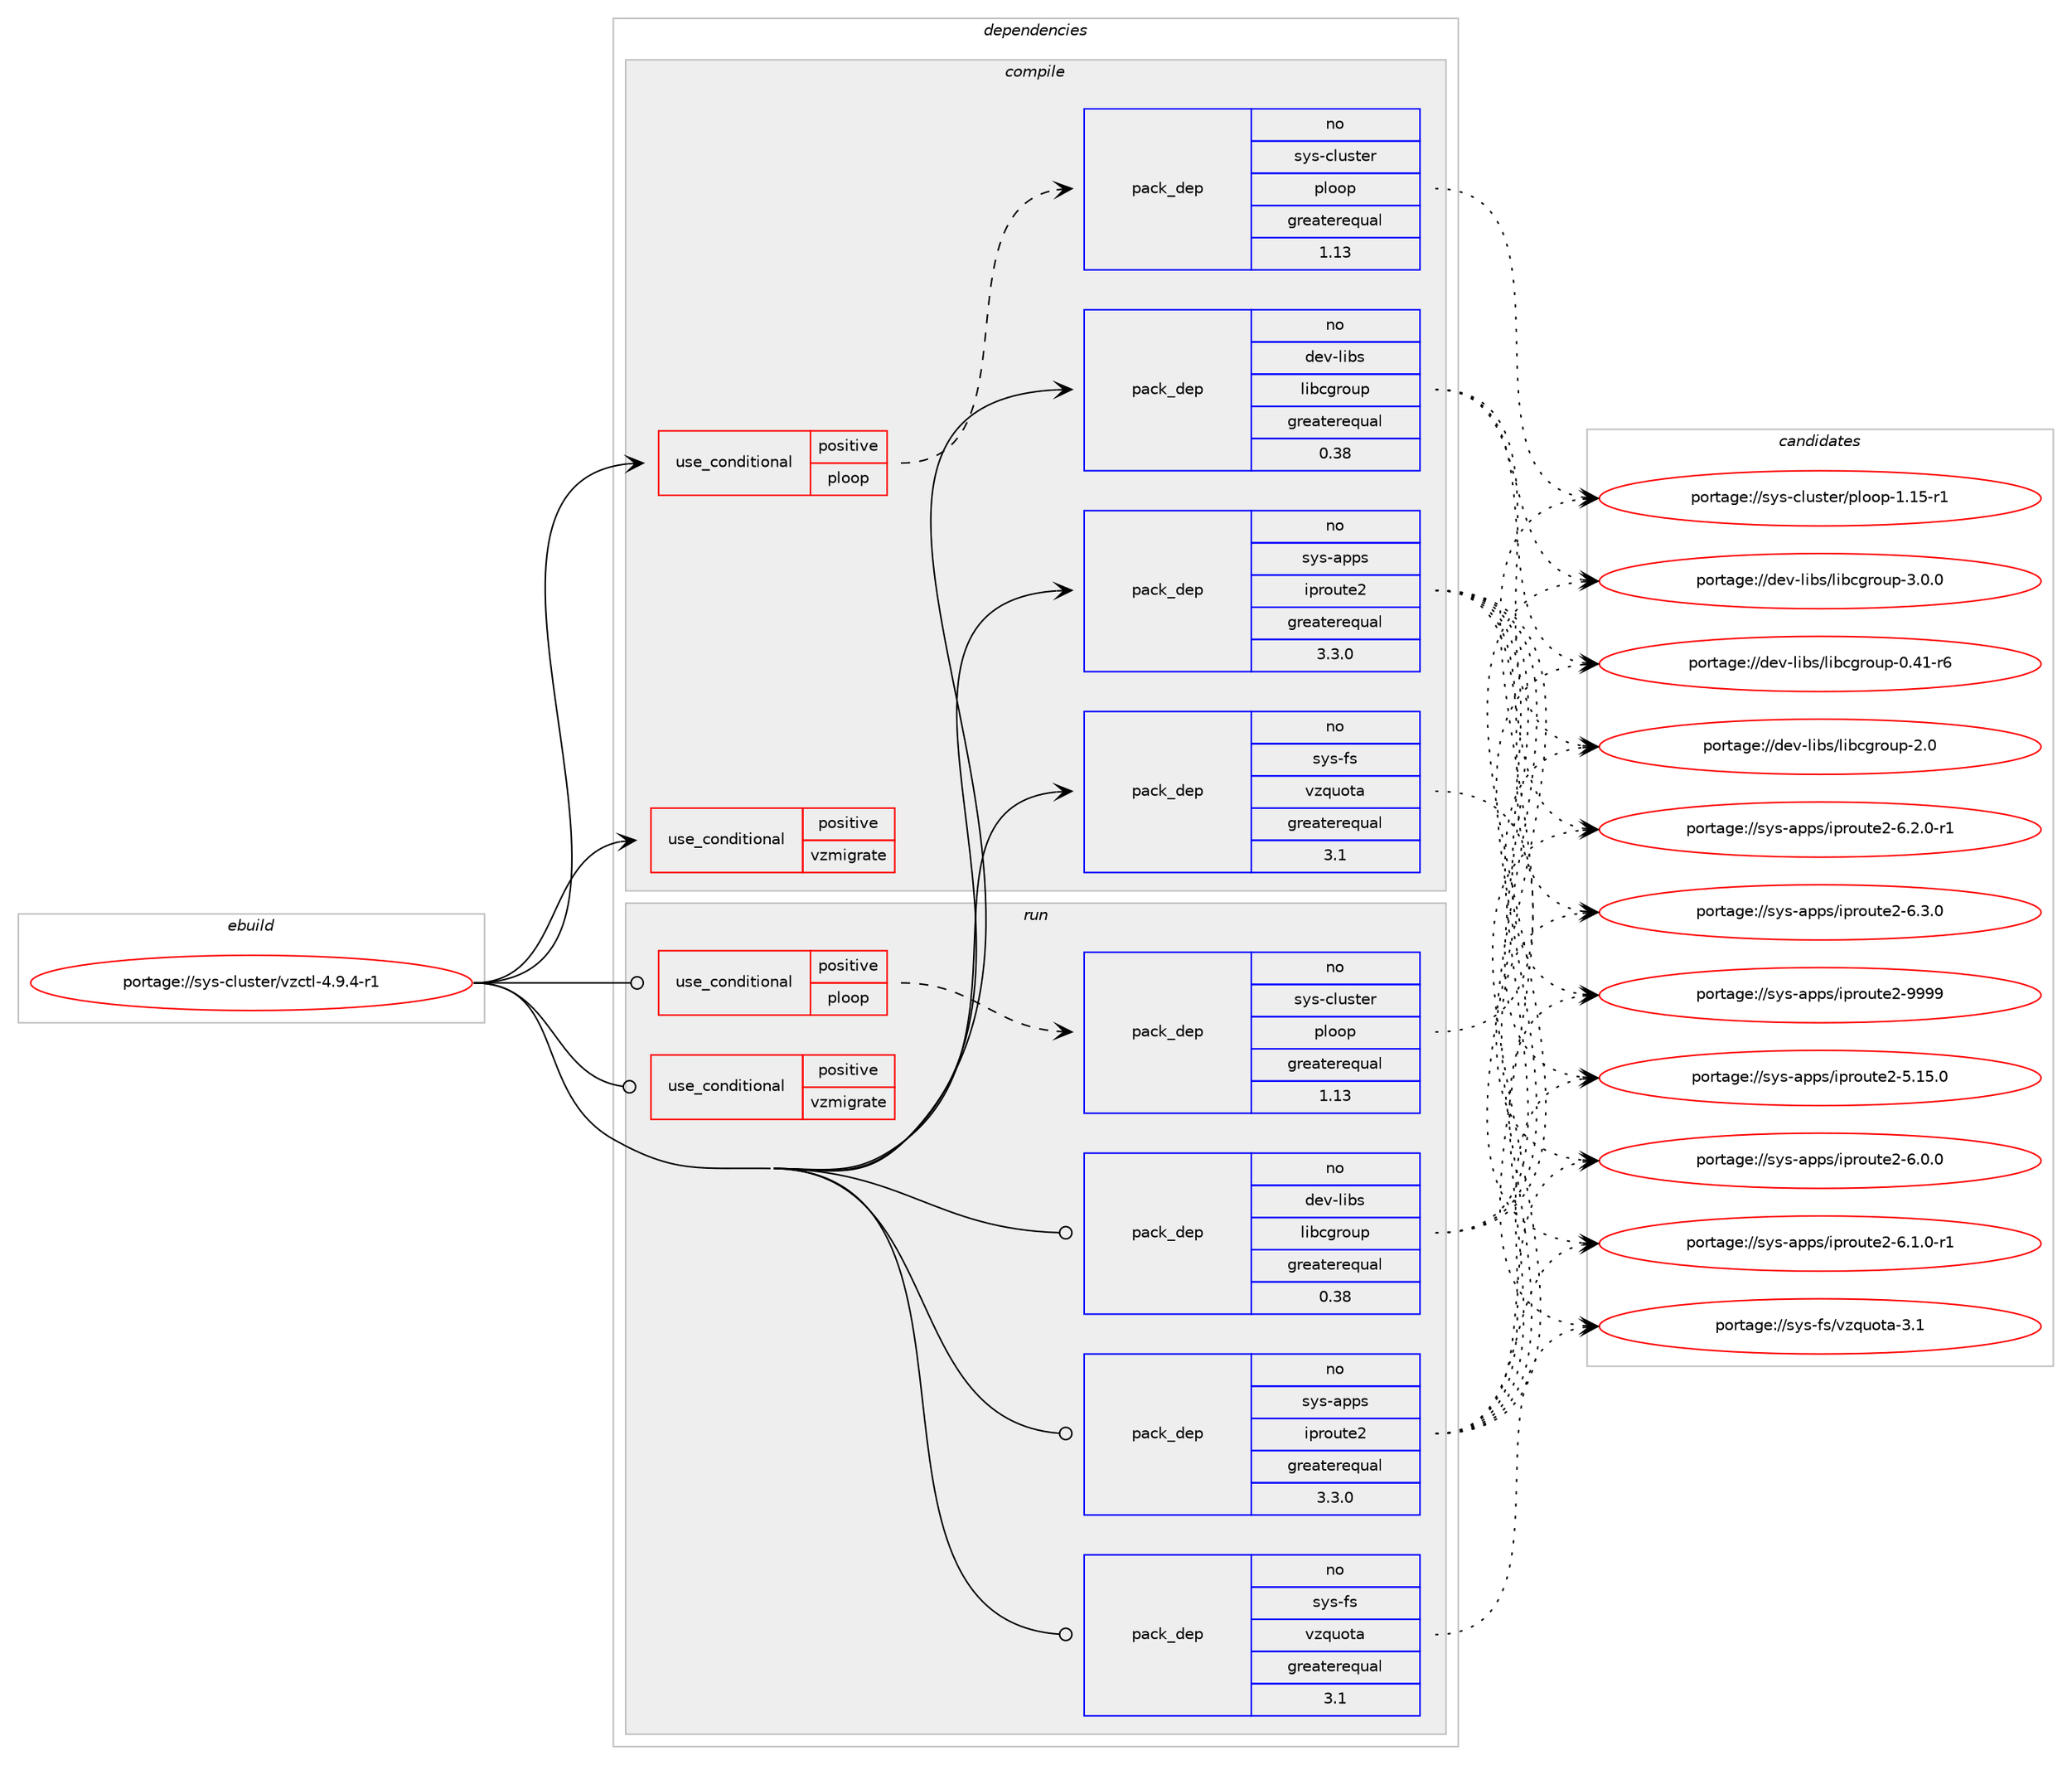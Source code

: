 digraph prolog {

# *************
# Graph options
# *************

newrank=true;
concentrate=true;
compound=true;
graph [rankdir=LR,fontname=Helvetica,fontsize=10,ranksep=1.5];#, ranksep=2.5, nodesep=0.2];
edge  [arrowhead=vee];
node  [fontname=Helvetica,fontsize=10];

# **********
# The ebuild
# **********

subgraph cluster_leftcol {
color=gray;
rank=same;
label=<<i>ebuild</i>>;
id [label="portage://sys-cluster/vzctl-4.9.4-r1", color=red, width=4, href="../sys-cluster/vzctl-4.9.4-r1.svg"];
}

# ****************
# The dependencies
# ****************

subgraph cluster_midcol {
color=gray;
label=<<i>dependencies</i>>;
subgraph cluster_compile {
fillcolor="#eeeeee";
style=filled;
label=<<i>compile</i>>;
subgraph cond52 {
dependency101 [label=<<TABLE BORDER="0" CELLBORDER="1" CELLSPACING="0" CELLPADDING="4"><TR><TD ROWSPAN="3" CELLPADDING="10">use_conditional</TD></TR><TR><TD>positive</TD></TR><TR><TD>ploop</TD></TR></TABLE>>, shape=none, color=red];
# *** BEGIN UNKNOWN DEPENDENCY TYPE (TODO) ***
# dependency101 -> package_dependency(portage://sys-cluster/vzctl-4.9.4-r1,install,no,dev-libs,libxml2,none,[,,],[],[])
# *** END UNKNOWN DEPENDENCY TYPE (TODO) ***

# *** BEGIN UNKNOWN DEPENDENCY TYPE (TODO) ***
# dependency101 -> package_dependency(portage://sys-cluster/vzctl-4.9.4-r1,install,no,sys-block,parted,none,[,,],[],[])
# *** END UNKNOWN DEPENDENCY TYPE (TODO) ***

subgraph pack50 {
dependency102 [label=<<TABLE BORDER="0" CELLBORDER="1" CELLSPACING="0" CELLPADDING="4" WIDTH="220"><TR><TD ROWSPAN="6" CELLPADDING="30">pack_dep</TD></TR><TR><TD WIDTH="110">no</TD></TR><TR><TD>sys-cluster</TD></TR><TR><TD>ploop</TD></TR><TR><TD>greaterequal</TD></TR><TR><TD>1.13</TD></TR></TABLE>>, shape=none, color=blue];
}
dependency101:e -> dependency102:w [weight=20,style="dashed",arrowhead="vee"];
# *** BEGIN UNKNOWN DEPENDENCY TYPE (TODO) ***
# dependency101 -> package_dependency(portage://sys-cluster/vzctl-4.9.4-r1,install,no,sys-fs,quota,none,[,,],[],[])
# *** END UNKNOWN DEPENDENCY TYPE (TODO) ***

}
id:e -> dependency101:w [weight=20,style="solid",arrowhead="vee"];
subgraph cond53 {
dependency103 [label=<<TABLE BORDER="0" CELLBORDER="1" CELLSPACING="0" CELLPADDING="4"><TR><TD ROWSPAN="3" CELLPADDING="10">use_conditional</TD></TR><TR><TD>positive</TD></TR><TR><TD>vzmigrate</TD></TR></TABLE>>, shape=none, color=red];
# *** BEGIN UNKNOWN DEPENDENCY TYPE (TODO) ***
# dependency103 -> package_dependency(portage://sys-cluster/vzctl-4.9.4-r1,install,no,app-alternatives,awk,none,[,,],[],[])
# *** END UNKNOWN DEPENDENCY TYPE (TODO) ***

# *** BEGIN UNKNOWN DEPENDENCY TYPE (TODO) ***
# dependency103 -> package_dependency(portage://sys-cluster/vzctl-4.9.4-r1,install,no,app-arch,tar,none,[,,],[],[use(enable(xattr),none),use(enable(acl),none)])
# *** END UNKNOWN DEPENDENCY TYPE (TODO) ***

# *** BEGIN UNKNOWN DEPENDENCY TYPE (TODO) ***
# dependency103 -> package_dependency(portage://sys-cluster/vzctl-4.9.4-r1,install,no,net-misc,rsync,none,[,,],[],[use(enable(xattr),none),use(enable(acl),none)])
# *** END UNKNOWN DEPENDENCY TYPE (TODO) ***

# *** BEGIN UNKNOWN DEPENDENCY TYPE (TODO) ***
# dependency103 -> package_dependency(portage://sys-cluster/vzctl-4.9.4-r1,install,no,net-misc,bridge-utils,none,[,,],[],[])
# *** END UNKNOWN DEPENDENCY TYPE (TODO) ***

# *** BEGIN UNKNOWN DEPENDENCY TYPE (TODO) ***
# dependency103 -> package_dependency(portage://sys-cluster/vzctl-4.9.4-r1,install,no,virtual,openssh,none,[,,],[],[])
# *** END UNKNOWN DEPENDENCY TYPE (TODO) ***

}
id:e -> dependency103:w [weight=20,style="solid",arrowhead="vee"];
subgraph pack51 {
dependency104 [label=<<TABLE BORDER="0" CELLBORDER="1" CELLSPACING="0" CELLPADDING="4" WIDTH="220"><TR><TD ROWSPAN="6" CELLPADDING="30">pack_dep</TD></TR><TR><TD WIDTH="110">no</TD></TR><TR><TD>dev-libs</TD></TR><TR><TD>libcgroup</TD></TR><TR><TD>greaterequal</TD></TR><TR><TD>0.38</TD></TR></TABLE>>, shape=none, color=blue];
}
id:e -> dependency104:w [weight=20,style="solid",arrowhead="vee"];
# *** BEGIN UNKNOWN DEPENDENCY TYPE (TODO) ***
# id -> package_dependency(portage://sys-cluster/vzctl-4.9.4-r1,install,no,net-firewall,iptables,none,[,,],[],[])
# *** END UNKNOWN DEPENDENCY TYPE (TODO) ***

# *** BEGIN UNKNOWN DEPENDENCY TYPE (TODO) ***
# id -> package_dependency(portage://sys-cluster/vzctl-4.9.4-r1,install,no,sys-apps,attr,none,[,,],[],[])
# *** END UNKNOWN DEPENDENCY TYPE (TODO) ***

# *** BEGIN UNKNOWN DEPENDENCY TYPE (TODO) ***
# id -> package_dependency(portage://sys-cluster/vzctl-4.9.4-r1,install,no,sys-apps,ed,none,[,,],[],[])
# *** END UNKNOWN DEPENDENCY TYPE (TODO) ***

subgraph pack52 {
dependency105 [label=<<TABLE BORDER="0" CELLBORDER="1" CELLSPACING="0" CELLPADDING="4" WIDTH="220"><TR><TD ROWSPAN="6" CELLPADDING="30">pack_dep</TD></TR><TR><TD WIDTH="110">no</TD></TR><TR><TD>sys-apps</TD></TR><TR><TD>iproute2</TD></TR><TR><TD>greaterequal</TD></TR><TR><TD>3.3.0</TD></TR></TABLE>>, shape=none, color=blue];
}
id:e -> dependency105:w [weight=20,style="solid",arrowhead="vee"];
subgraph pack53 {
dependency106 [label=<<TABLE BORDER="0" CELLBORDER="1" CELLSPACING="0" CELLPADDING="4" WIDTH="220"><TR><TD ROWSPAN="6" CELLPADDING="30">pack_dep</TD></TR><TR><TD WIDTH="110">no</TD></TR><TR><TD>sys-fs</TD></TR><TR><TD>vzquota</TD></TR><TR><TD>greaterequal</TD></TR><TR><TD>3.1</TD></TR></TABLE>>, shape=none, color=blue];
}
id:e -> dependency106:w [weight=20,style="solid",arrowhead="vee"];
# *** BEGIN UNKNOWN DEPENDENCY TYPE (TODO) ***
# id -> package_dependency(portage://sys-cluster/vzctl-4.9.4-r1,install,no,virtual,udev,none,[,,],[],[])
# *** END UNKNOWN DEPENDENCY TYPE (TODO) ***

}
subgraph cluster_compileandrun {
fillcolor="#eeeeee";
style=filled;
label=<<i>compile and run</i>>;
}
subgraph cluster_run {
fillcolor="#eeeeee";
style=filled;
label=<<i>run</i>>;
subgraph cond54 {
dependency107 [label=<<TABLE BORDER="0" CELLBORDER="1" CELLSPACING="0" CELLPADDING="4"><TR><TD ROWSPAN="3" CELLPADDING="10">use_conditional</TD></TR><TR><TD>positive</TD></TR><TR><TD>ploop</TD></TR></TABLE>>, shape=none, color=red];
# *** BEGIN UNKNOWN DEPENDENCY TYPE (TODO) ***
# dependency107 -> package_dependency(portage://sys-cluster/vzctl-4.9.4-r1,run,no,dev-libs,libxml2,none,[,,],[],[])
# *** END UNKNOWN DEPENDENCY TYPE (TODO) ***

# *** BEGIN UNKNOWN DEPENDENCY TYPE (TODO) ***
# dependency107 -> package_dependency(portage://sys-cluster/vzctl-4.9.4-r1,run,no,sys-block,parted,none,[,,],[],[])
# *** END UNKNOWN DEPENDENCY TYPE (TODO) ***

subgraph pack54 {
dependency108 [label=<<TABLE BORDER="0" CELLBORDER="1" CELLSPACING="0" CELLPADDING="4" WIDTH="220"><TR><TD ROWSPAN="6" CELLPADDING="30">pack_dep</TD></TR><TR><TD WIDTH="110">no</TD></TR><TR><TD>sys-cluster</TD></TR><TR><TD>ploop</TD></TR><TR><TD>greaterequal</TD></TR><TR><TD>1.13</TD></TR></TABLE>>, shape=none, color=blue];
}
dependency107:e -> dependency108:w [weight=20,style="dashed",arrowhead="vee"];
# *** BEGIN UNKNOWN DEPENDENCY TYPE (TODO) ***
# dependency107 -> package_dependency(portage://sys-cluster/vzctl-4.9.4-r1,run,no,sys-fs,quota,none,[,,],[],[])
# *** END UNKNOWN DEPENDENCY TYPE (TODO) ***

}
id:e -> dependency107:w [weight=20,style="solid",arrowhead="odot"];
subgraph cond55 {
dependency109 [label=<<TABLE BORDER="0" CELLBORDER="1" CELLSPACING="0" CELLPADDING="4"><TR><TD ROWSPAN="3" CELLPADDING="10">use_conditional</TD></TR><TR><TD>positive</TD></TR><TR><TD>vzmigrate</TD></TR></TABLE>>, shape=none, color=red];
# *** BEGIN UNKNOWN DEPENDENCY TYPE (TODO) ***
# dependency109 -> package_dependency(portage://sys-cluster/vzctl-4.9.4-r1,run,no,app-alternatives,awk,none,[,,],[],[])
# *** END UNKNOWN DEPENDENCY TYPE (TODO) ***

# *** BEGIN UNKNOWN DEPENDENCY TYPE (TODO) ***
# dependency109 -> package_dependency(portage://sys-cluster/vzctl-4.9.4-r1,run,no,app-arch,tar,none,[,,],[],[use(enable(xattr),none),use(enable(acl),none)])
# *** END UNKNOWN DEPENDENCY TYPE (TODO) ***

# *** BEGIN UNKNOWN DEPENDENCY TYPE (TODO) ***
# dependency109 -> package_dependency(portage://sys-cluster/vzctl-4.9.4-r1,run,no,net-misc,rsync,none,[,,],[],[use(enable(xattr),none),use(enable(acl),none)])
# *** END UNKNOWN DEPENDENCY TYPE (TODO) ***

# *** BEGIN UNKNOWN DEPENDENCY TYPE (TODO) ***
# dependency109 -> package_dependency(portage://sys-cluster/vzctl-4.9.4-r1,run,no,net-misc,bridge-utils,none,[,,],[],[])
# *** END UNKNOWN DEPENDENCY TYPE (TODO) ***

# *** BEGIN UNKNOWN DEPENDENCY TYPE (TODO) ***
# dependency109 -> package_dependency(portage://sys-cluster/vzctl-4.9.4-r1,run,no,virtual,openssh,none,[,,],[],[])
# *** END UNKNOWN DEPENDENCY TYPE (TODO) ***

}
id:e -> dependency109:w [weight=20,style="solid",arrowhead="odot"];
subgraph pack55 {
dependency110 [label=<<TABLE BORDER="0" CELLBORDER="1" CELLSPACING="0" CELLPADDING="4" WIDTH="220"><TR><TD ROWSPAN="6" CELLPADDING="30">pack_dep</TD></TR><TR><TD WIDTH="110">no</TD></TR><TR><TD>dev-libs</TD></TR><TR><TD>libcgroup</TD></TR><TR><TD>greaterequal</TD></TR><TR><TD>0.38</TD></TR></TABLE>>, shape=none, color=blue];
}
id:e -> dependency110:w [weight=20,style="solid",arrowhead="odot"];
# *** BEGIN UNKNOWN DEPENDENCY TYPE (TODO) ***
# id -> package_dependency(portage://sys-cluster/vzctl-4.9.4-r1,run,no,net-firewall,iptables,none,[,,],[],[])
# *** END UNKNOWN DEPENDENCY TYPE (TODO) ***

# *** BEGIN UNKNOWN DEPENDENCY TYPE (TODO) ***
# id -> package_dependency(portage://sys-cluster/vzctl-4.9.4-r1,run,no,sys-apps,attr,none,[,,],[],[])
# *** END UNKNOWN DEPENDENCY TYPE (TODO) ***

# *** BEGIN UNKNOWN DEPENDENCY TYPE (TODO) ***
# id -> package_dependency(portage://sys-cluster/vzctl-4.9.4-r1,run,no,sys-apps,ed,none,[,,],[],[])
# *** END UNKNOWN DEPENDENCY TYPE (TODO) ***

subgraph pack56 {
dependency111 [label=<<TABLE BORDER="0" CELLBORDER="1" CELLSPACING="0" CELLPADDING="4" WIDTH="220"><TR><TD ROWSPAN="6" CELLPADDING="30">pack_dep</TD></TR><TR><TD WIDTH="110">no</TD></TR><TR><TD>sys-apps</TD></TR><TR><TD>iproute2</TD></TR><TR><TD>greaterequal</TD></TR><TR><TD>3.3.0</TD></TR></TABLE>>, shape=none, color=blue];
}
id:e -> dependency111:w [weight=20,style="solid",arrowhead="odot"];
subgraph pack57 {
dependency112 [label=<<TABLE BORDER="0" CELLBORDER="1" CELLSPACING="0" CELLPADDING="4" WIDTH="220"><TR><TD ROWSPAN="6" CELLPADDING="30">pack_dep</TD></TR><TR><TD WIDTH="110">no</TD></TR><TR><TD>sys-fs</TD></TR><TR><TD>vzquota</TD></TR><TR><TD>greaterequal</TD></TR><TR><TD>3.1</TD></TR></TABLE>>, shape=none, color=blue];
}
id:e -> dependency112:w [weight=20,style="solid",arrowhead="odot"];
# *** BEGIN UNKNOWN DEPENDENCY TYPE (TODO) ***
# id -> package_dependency(portage://sys-cluster/vzctl-4.9.4-r1,run,no,virtual,udev,none,[,,],[],[])
# *** END UNKNOWN DEPENDENCY TYPE (TODO) ***

}
}

# **************
# The candidates
# **************

subgraph cluster_choices {
rank=same;
color=gray;
label=<<i>candidates</i>>;

subgraph choice50 {
color=black;
nodesep=1;
choice11512111545991081171151161011144711210811111111245494649534511449 [label="portage://sys-cluster/ploop-1.15-r1", color=red, width=4,href="../sys-cluster/ploop-1.15-r1.svg"];
dependency102:e -> choice11512111545991081171151161011144711210811111111245494649534511449:w [style=dotted,weight="100"];
}
subgraph choice51 {
color=black;
nodesep=1;
choice100101118451081059811547108105989910311411111711245484652494511454 [label="portage://dev-libs/libcgroup-0.41-r6", color=red, width=4,href="../dev-libs/libcgroup-0.41-r6.svg"];
choice100101118451081059811547108105989910311411111711245504648 [label="portage://dev-libs/libcgroup-2.0", color=red, width=4,href="../dev-libs/libcgroup-2.0.svg"];
choice1001011184510810598115471081059899103114111117112455146484648 [label="portage://dev-libs/libcgroup-3.0.0", color=red, width=4,href="../dev-libs/libcgroup-3.0.0.svg"];
dependency104:e -> choice100101118451081059811547108105989910311411111711245484652494511454:w [style=dotted,weight="100"];
dependency104:e -> choice100101118451081059811547108105989910311411111711245504648:w [style=dotted,weight="100"];
dependency104:e -> choice1001011184510810598115471081059899103114111117112455146484648:w [style=dotted,weight="100"];
}
subgraph choice52 {
color=black;
nodesep=1;
choice1151211154597112112115471051121141111171161015045534649534648 [label="portage://sys-apps/iproute2-5.15.0", color=red, width=4,href="../sys-apps/iproute2-5.15.0.svg"];
choice11512111545971121121154710511211411111711610150455446484648 [label="portage://sys-apps/iproute2-6.0.0", color=red, width=4,href="../sys-apps/iproute2-6.0.0.svg"];
choice115121115459711211211547105112114111117116101504554464946484511449 [label="portage://sys-apps/iproute2-6.1.0-r1", color=red, width=4,href="../sys-apps/iproute2-6.1.0-r1.svg"];
choice115121115459711211211547105112114111117116101504554465046484511449 [label="portage://sys-apps/iproute2-6.2.0-r1", color=red, width=4,href="../sys-apps/iproute2-6.2.0-r1.svg"];
choice11512111545971121121154710511211411111711610150455446514648 [label="portage://sys-apps/iproute2-6.3.0", color=red, width=4,href="../sys-apps/iproute2-6.3.0.svg"];
choice115121115459711211211547105112114111117116101504557575757 [label="portage://sys-apps/iproute2-9999", color=red, width=4,href="../sys-apps/iproute2-9999.svg"];
dependency105:e -> choice1151211154597112112115471051121141111171161015045534649534648:w [style=dotted,weight="100"];
dependency105:e -> choice11512111545971121121154710511211411111711610150455446484648:w [style=dotted,weight="100"];
dependency105:e -> choice115121115459711211211547105112114111117116101504554464946484511449:w [style=dotted,weight="100"];
dependency105:e -> choice115121115459711211211547105112114111117116101504554465046484511449:w [style=dotted,weight="100"];
dependency105:e -> choice11512111545971121121154710511211411111711610150455446514648:w [style=dotted,weight="100"];
dependency105:e -> choice115121115459711211211547105112114111117116101504557575757:w [style=dotted,weight="100"];
}
subgraph choice53 {
color=black;
nodesep=1;
choice11512111545102115471181221131171111169745514649 [label="portage://sys-fs/vzquota-3.1", color=red, width=4,href="../sys-fs/vzquota-3.1.svg"];
dependency106:e -> choice11512111545102115471181221131171111169745514649:w [style=dotted,weight="100"];
}
subgraph choice54 {
color=black;
nodesep=1;
choice11512111545991081171151161011144711210811111111245494649534511449 [label="portage://sys-cluster/ploop-1.15-r1", color=red, width=4,href="../sys-cluster/ploop-1.15-r1.svg"];
dependency108:e -> choice11512111545991081171151161011144711210811111111245494649534511449:w [style=dotted,weight="100"];
}
subgraph choice55 {
color=black;
nodesep=1;
choice100101118451081059811547108105989910311411111711245484652494511454 [label="portage://dev-libs/libcgroup-0.41-r6", color=red, width=4,href="../dev-libs/libcgroup-0.41-r6.svg"];
choice100101118451081059811547108105989910311411111711245504648 [label="portage://dev-libs/libcgroup-2.0", color=red, width=4,href="../dev-libs/libcgroup-2.0.svg"];
choice1001011184510810598115471081059899103114111117112455146484648 [label="portage://dev-libs/libcgroup-3.0.0", color=red, width=4,href="../dev-libs/libcgroup-3.0.0.svg"];
dependency110:e -> choice100101118451081059811547108105989910311411111711245484652494511454:w [style=dotted,weight="100"];
dependency110:e -> choice100101118451081059811547108105989910311411111711245504648:w [style=dotted,weight="100"];
dependency110:e -> choice1001011184510810598115471081059899103114111117112455146484648:w [style=dotted,weight="100"];
}
subgraph choice56 {
color=black;
nodesep=1;
choice1151211154597112112115471051121141111171161015045534649534648 [label="portage://sys-apps/iproute2-5.15.0", color=red, width=4,href="../sys-apps/iproute2-5.15.0.svg"];
choice11512111545971121121154710511211411111711610150455446484648 [label="portage://sys-apps/iproute2-6.0.0", color=red, width=4,href="../sys-apps/iproute2-6.0.0.svg"];
choice115121115459711211211547105112114111117116101504554464946484511449 [label="portage://sys-apps/iproute2-6.1.0-r1", color=red, width=4,href="../sys-apps/iproute2-6.1.0-r1.svg"];
choice115121115459711211211547105112114111117116101504554465046484511449 [label="portage://sys-apps/iproute2-6.2.0-r1", color=red, width=4,href="../sys-apps/iproute2-6.2.0-r1.svg"];
choice11512111545971121121154710511211411111711610150455446514648 [label="portage://sys-apps/iproute2-6.3.0", color=red, width=4,href="../sys-apps/iproute2-6.3.0.svg"];
choice115121115459711211211547105112114111117116101504557575757 [label="portage://sys-apps/iproute2-9999", color=red, width=4,href="../sys-apps/iproute2-9999.svg"];
dependency111:e -> choice1151211154597112112115471051121141111171161015045534649534648:w [style=dotted,weight="100"];
dependency111:e -> choice11512111545971121121154710511211411111711610150455446484648:w [style=dotted,weight="100"];
dependency111:e -> choice115121115459711211211547105112114111117116101504554464946484511449:w [style=dotted,weight="100"];
dependency111:e -> choice115121115459711211211547105112114111117116101504554465046484511449:w [style=dotted,weight="100"];
dependency111:e -> choice11512111545971121121154710511211411111711610150455446514648:w [style=dotted,weight="100"];
dependency111:e -> choice115121115459711211211547105112114111117116101504557575757:w [style=dotted,weight="100"];
}
subgraph choice57 {
color=black;
nodesep=1;
choice11512111545102115471181221131171111169745514649 [label="portage://sys-fs/vzquota-3.1", color=red, width=4,href="../sys-fs/vzquota-3.1.svg"];
dependency112:e -> choice11512111545102115471181221131171111169745514649:w [style=dotted,weight="100"];
}
}

}
